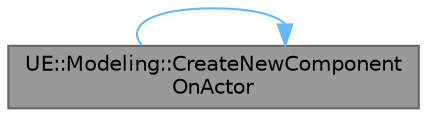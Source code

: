 digraph "UE::Modeling::CreateNewComponentOnActor"
{
 // INTERACTIVE_SVG=YES
 // LATEX_PDF_SIZE
  bgcolor="transparent";
  edge [fontname=Helvetica,fontsize=10,labelfontname=Helvetica,labelfontsize=10];
  node [fontname=Helvetica,fontsize=10,shape=box,height=0.2,width=0.4];
  rankdir="LR";
  Node1 [id="Node000001",label="UE::Modeling::CreateNewComponent\lOnActor",height=0.2,width=0.4,color="gray40", fillcolor="grey60", style="filled", fontcolor="black",tooltip="Create a new component on an actor based on the data in CreateComponentParams."];
  Node1 -> Node1 [id="edge1_Node000001_Node000001",color="steelblue1",style="solid",tooltip=" "];
}
